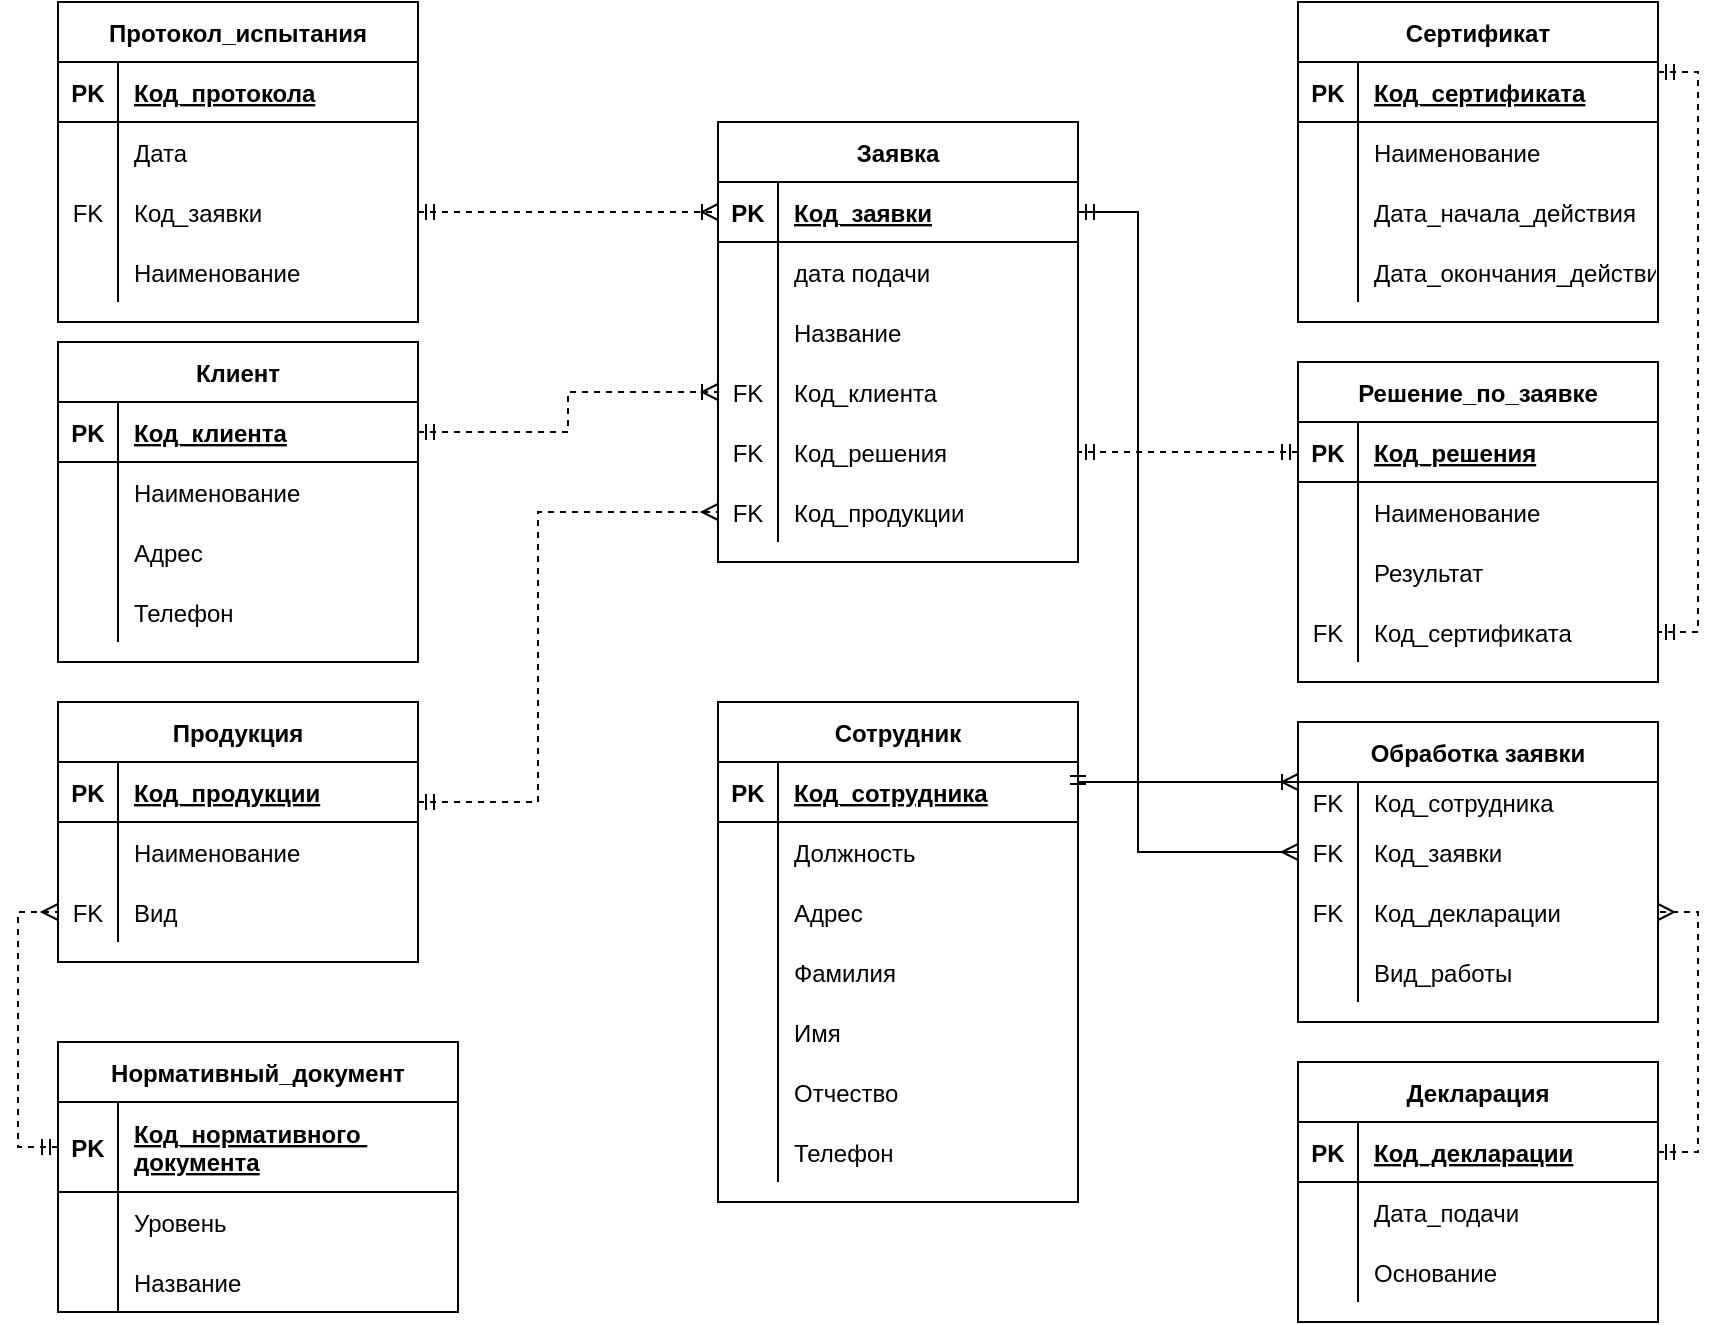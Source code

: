 <mxfile version="13.9.9" type="device"><diagram id="JbNmAK4G3hUG5RXRdi4g" name="Page-1"><mxGraphModel dx="588" dy="591" grid="1" gridSize="10" guides="1" tooltips="1" connect="1" arrows="1" fold="1" page="1" pageScale="1" pageWidth="827" pageHeight="1169" math="0" shadow="0"><root><mxCell id="0"/><mxCell id="1" parent="0"/><mxCell id="zs-LABdxQe2DlJkmB3xD-1" value="Клиент" style="shape=table;startSize=30;container=1;collapsible=1;childLayout=tableLayout;fixedRows=1;rowLines=0;fontStyle=1;align=center;resizeLast=1;" parent="1" vertex="1"><mxGeometry x="40" y="210" width="180" height="160" as="geometry"/></mxCell><mxCell id="zs-LABdxQe2DlJkmB3xD-2" value="" style="shape=partialRectangle;collapsible=0;dropTarget=0;pointerEvents=0;fillColor=none;top=0;left=0;bottom=1;right=0;points=[[0,0.5],[1,0.5]];portConstraint=eastwest;" parent="zs-LABdxQe2DlJkmB3xD-1" vertex="1"><mxGeometry y="30" width="180" height="30" as="geometry"/></mxCell><mxCell id="zs-LABdxQe2DlJkmB3xD-3" value="PK" style="shape=partialRectangle;connectable=0;fillColor=none;top=0;left=0;bottom=0;right=0;fontStyle=1;overflow=hidden;" parent="zs-LABdxQe2DlJkmB3xD-2" vertex="1"><mxGeometry width="30" height="30" as="geometry"/></mxCell><mxCell id="zs-LABdxQe2DlJkmB3xD-4" value="Код_клиента" style="shape=partialRectangle;connectable=0;fillColor=none;top=0;left=0;bottom=0;right=0;align=left;spacingLeft=6;fontStyle=5;overflow=hidden;" parent="zs-LABdxQe2DlJkmB3xD-2" vertex="1"><mxGeometry x="30" width="150" height="30" as="geometry"/></mxCell><mxCell id="zs-LABdxQe2DlJkmB3xD-5" value="" style="shape=partialRectangle;collapsible=0;dropTarget=0;pointerEvents=0;fillColor=none;top=0;left=0;bottom=0;right=0;points=[[0,0.5],[1,0.5]];portConstraint=eastwest;" parent="zs-LABdxQe2DlJkmB3xD-1" vertex="1"><mxGeometry y="60" width="180" height="30" as="geometry"/></mxCell><mxCell id="zs-LABdxQe2DlJkmB3xD-6" value="" style="shape=partialRectangle;connectable=0;fillColor=none;top=0;left=0;bottom=0;right=0;editable=1;overflow=hidden;" parent="zs-LABdxQe2DlJkmB3xD-5" vertex="1"><mxGeometry width="30" height="30" as="geometry"/></mxCell><mxCell id="zs-LABdxQe2DlJkmB3xD-7" value="Наименование" style="shape=partialRectangle;connectable=0;fillColor=none;top=0;left=0;bottom=0;right=0;align=left;spacingLeft=6;overflow=hidden;" parent="zs-LABdxQe2DlJkmB3xD-5" vertex="1"><mxGeometry x="30" width="150" height="30" as="geometry"/></mxCell><mxCell id="zs-LABdxQe2DlJkmB3xD-8" value="" style="shape=partialRectangle;collapsible=0;dropTarget=0;pointerEvents=0;fillColor=none;top=0;left=0;bottom=0;right=0;points=[[0,0.5],[1,0.5]];portConstraint=eastwest;" parent="zs-LABdxQe2DlJkmB3xD-1" vertex="1"><mxGeometry y="90" width="180" height="30" as="geometry"/></mxCell><mxCell id="zs-LABdxQe2DlJkmB3xD-9" value="" style="shape=partialRectangle;connectable=0;fillColor=none;top=0;left=0;bottom=0;right=0;editable=1;overflow=hidden;" parent="zs-LABdxQe2DlJkmB3xD-8" vertex="1"><mxGeometry width="30" height="30" as="geometry"/></mxCell><mxCell id="zs-LABdxQe2DlJkmB3xD-10" value="Адрес" style="shape=partialRectangle;connectable=0;fillColor=none;top=0;left=0;bottom=0;right=0;align=left;spacingLeft=6;overflow=hidden;" parent="zs-LABdxQe2DlJkmB3xD-8" vertex="1"><mxGeometry x="30" width="150" height="30" as="geometry"/></mxCell><mxCell id="zs-LABdxQe2DlJkmB3xD-11" value="" style="shape=partialRectangle;collapsible=0;dropTarget=0;pointerEvents=0;fillColor=none;top=0;left=0;bottom=0;right=0;points=[[0,0.5],[1,0.5]];portConstraint=eastwest;" parent="zs-LABdxQe2DlJkmB3xD-1" vertex="1"><mxGeometry y="120" width="180" height="30" as="geometry"/></mxCell><mxCell id="zs-LABdxQe2DlJkmB3xD-12" value="" style="shape=partialRectangle;connectable=0;fillColor=none;top=0;left=0;bottom=0;right=0;editable=1;overflow=hidden;" parent="zs-LABdxQe2DlJkmB3xD-11" vertex="1"><mxGeometry width="30" height="30" as="geometry"/></mxCell><mxCell id="zs-LABdxQe2DlJkmB3xD-13" value="Телефон" style="shape=partialRectangle;connectable=0;fillColor=none;top=0;left=0;bottom=0;right=0;align=left;spacingLeft=6;overflow=hidden;" parent="zs-LABdxQe2DlJkmB3xD-11" vertex="1"><mxGeometry x="30" width="150" height="30" as="geometry"/></mxCell><mxCell id="zs-LABdxQe2DlJkmB3xD-14" value="Заявка" style="shape=table;startSize=30;container=1;collapsible=1;childLayout=tableLayout;fixedRows=1;rowLines=0;fontStyle=1;align=center;resizeLast=1;" parent="1" vertex="1"><mxGeometry x="370" y="100" width="180" height="220" as="geometry"/></mxCell><mxCell id="zs-LABdxQe2DlJkmB3xD-15" value="" style="shape=partialRectangle;collapsible=0;dropTarget=0;pointerEvents=0;fillColor=none;top=0;left=0;bottom=1;right=0;points=[[0,0.5],[1,0.5]];portConstraint=eastwest;" parent="zs-LABdxQe2DlJkmB3xD-14" vertex="1"><mxGeometry y="30" width="180" height="30" as="geometry"/></mxCell><mxCell id="zs-LABdxQe2DlJkmB3xD-16" value="PK" style="shape=partialRectangle;connectable=0;fillColor=none;top=0;left=0;bottom=0;right=0;fontStyle=1;overflow=hidden;" parent="zs-LABdxQe2DlJkmB3xD-15" vertex="1"><mxGeometry width="30" height="30" as="geometry"/></mxCell><mxCell id="zs-LABdxQe2DlJkmB3xD-17" value="Код_заявки" style="shape=partialRectangle;connectable=0;fillColor=none;top=0;left=0;bottom=0;right=0;align=left;spacingLeft=6;fontStyle=5;overflow=hidden;" parent="zs-LABdxQe2DlJkmB3xD-15" vertex="1"><mxGeometry x="30" width="150" height="30" as="geometry"/></mxCell><mxCell id="zs-LABdxQe2DlJkmB3xD-18" value="" style="shape=partialRectangle;collapsible=0;dropTarget=0;pointerEvents=0;fillColor=none;top=0;left=0;bottom=0;right=0;points=[[0,0.5],[1,0.5]];portConstraint=eastwest;" parent="zs-LABdxQe2DlJkmB3xD-14" vertex="1"><mxGeometry y="60" width="180" height="30" as="geometry"/></mxCell><mxCell id="zs-LABdxQe2DlJkmB3xD-19" value="" style="shape=partialRectangle;connectable=0;fillColor=none;top=0;left=0;bottom=0;right=0;editable=1;overflow=hidden;" parent="zs-LABdxQe2DlJkmB3xD-18" vertex="1"><mxGeometry width="30" height="30" as="geometry"/></mxCell><mxCell id="zs-LABdxQe2DlJkmB3xD-20" value="дата подачи" style="shape=partialRectangle;connectable=0;fillColor=none;top=0;left=0;bottom=0;right=0;align=left;spacingLeft=6;overflow=hidden;" parent="zs-LABdxQe2DlJkmB3xD-18" vertex="1"><mxGeometry x="30" width="150" height="30" as="geometry"/></mxCell><mxCell id="zs-LABdxQe2DlJkmB3xD-21" value="" style="shape=partialRectangle;collapsible=0;dropTarget=0;pointerEvents=0;fillColor=none;top=0;left=0;bottom=0;right=0;points=[[0,0.5],[1,0.5]];portConstraint=eastwest;" parent="zs-LABdxQe2DlJkmB3xD-14" vertex="1"><mxGeometry y="90" width="180" height="30" as="geometry"/></mxCell><mxCell id="zs-LABdxQe2DlJkmB3xD-22" value="" style="shape=partialRectangle;connectable=0;fillColor=none;top=0;left=0;bottom=0;right=0;editable=1;overflow=hidden;" parent="zs-LABdxQe2DlJkmB3xD-21" vertex="1"><mxGeometry width="30" height="30" as="geometry"/></mxCell><mxCell id="zs-LABdxQe2DlJkmB3xD-23" value="Название" style="shape=partialRectangle;connectable=0;fillColor=none;top=0;left=0;bottom=0;right=0;align=left;spacingLeft=6;overflow=hidden;" parent="zs-LABdxQe2DlJkmB3xD-21" vertex="1"><mxGeometry x="30" width="150" height="30" as="geometry"/></mxCell><mxCell id="zs-LABdxQe2DlJkmB3xD-121" value="" style="shape=partialRectangle;collapsible=0;dropTarget=0;pointerEvents=0;fillColor=none;top=0;left=0;bottom=0;right=0;points=[[0,0.5],[1,0.5]];portConstraint=eastwest;" parent="zs-LABdxQe2DlJkmB3xD-14" vertex="1"><mxGeometry y="120" width="180" height="30" as="geometry"/></mxCell><mxCell id="zs-LABdxQe2DlJkmB3xD-122" value="FK" style="shape=partialRectangle;connectable=0;fillColor=none;top=0;left=0;bottom=0;right=0;editable=1;overflow=hidden;" parent="zs-LABdxQe2DlJkmB3xD-121" vertex="1"><mxGeometry width="30" height="30" as="geometry"/></mxCell><mxCell id="zs-LABdxQe2DlJkmB3xD-123" value="Код_клиента" style="shape=partialRectangle;connectable=0;fillColor=none;top=0;left=0;bottom=0;right=0;align=left;spacingLeft=6;overflow=hidden;" parent="zs-LABdxQe2DlJkmB3xD-121" vertex="1"><mxGeometry x="30" width="150" height="30" as="geometry"/></mxCell><mxCell id="zs-LABdxQe2DlJkmB3xD-148" value="" style="shape=partialRectangle;collapsible=0;dropTarget=0;pointerEvents=0;fillColor=none;top=0;left=0;bottom=0;right=0;points=[[0,0.5],[1,0.5]];portConstraint=eastwest;" parent="zs-LABdxQe2DlJkmB3xD-14" vertex="1"><mxGeometry y="150" width="180" height="30" as="geometry"/></mxCell><mxCell id="zs-LABdxQe2DlJkmB3xD-149" value="FK" style="shape=partialRectangle;connectable=0;fillColor=none;top=0;left=0;bottom=0;right=0;editable=1;overflow=hidden;" parent="zs-LABdxQe2DlJkmB3xD-148" vertex="1"><mxGeometry width="30" height="30" as="geometry"/></mxCell><mxCell id="zs-LABdxQe2DlJkmB3xD-150" value="Код_решения" style="shape=partialRectangle;connectable=0;fillColor=none;top=0;left=0;bottom=0;right=0;align=left;spacingLeft=6;overflow=hidden;" parent="zs-LABdxQe2DlJkmB3xD-148" vertex="1"><mxGeometry x="30" width="150" height="30" as="geometry"/></mxCell><mxCell id="zs-LABdxQe2DlJkmB3xD-153" value="" style="shape=partialRectangle;collapsible=0;dropTarget=0;pointerEvents=0;fillColor=none;top=0;left=0;bottom=0;right=0;points=[[0,0.5],[1,0.5]];portConstraint=eastwest;" parent="zs-LABdxQe2DlJkmB3xD-14" vertex="1"><mxGeometry y="180" width="180" height="30" as="geometry"/></mxCell><mxCell id="zs-LABdxQe2DlJkmB3xD-154" value="FK" style="shape=partialRectangle;connectable=0;fillColor=none;top=0;left=0;bottom=0;right=0;editable=1;overflow=hidden;" parent="zs-LABdxQe2DlJkmB3xD-153" vertex="1"><mxGeometry width="30" height="30" as="geometry"/></mxCell><mxCell id="zs-LABdxQe2DlJkmB3xD-155" value="Код_продукции" style="shape=partialRectangle;connectable=0;fillColor=none;top=0;left=0;bottom=0;right=0;align=left;spacingLeft=6;overflow=hidden;" parent="zs-LABdxQe2DlJkmB3xD-153" vertex="1"><mxGeometry x="30" width="150" height="30" as="geometry"/></mxCell><mxCell id="zs-LABdxQe2DlJkmB3xD-27" value="Протокол_испытания" style="shape=table;startSize=30;container=1;collapsible=1;childLayout=tableLayout;fixedRows=1;rowLines=0;fontStyle=1;align=center;resizeLast=1;" parent="1" vertex="1"><mxGeometry x="40" y="40" width="180" height="160" as="geometry"/></mxCell><mxCell id="zs-LABdxQe2DlJkmB3xD-28" value="" style="shape=partialRectangle;collapsible=0;dropTarget=0;pointerEvents=0;fillColor=none;top=0;left=0;bottom=1;right=0;points=[[0,0.5],[1,0.5]];portConstraint=eastwest;" parent="zs-LABdxQe2DlJkmB3xD-27" vertex="1"><mxGeometry y="30" width="180" height="30" as="geometry"/></mxCell><mxCell id="zs-LABdxQe2DlJkmB3xD-29" value="PK" style="shape=partialRectangle;connectable=0;fillColor=none;top=0;left=0;bottom=0;right=0;fontStyle=1;overflow=hidden;" parent="zs-LABdxQe2DlJkmB3xD-28" vertex="1"><mxGeometry width="30" height="30" as="geometry"/></mxCell><mxCell id="zs-LABdxQe2DlJkmB3xD-30" value="Код_протокола" style="shape=partialRectangle;connectable=0;fillColor=none;top=0;left=0;bottom=0;right=0;align=left;spacingLeft=6;fontStyle=5;overflow=hidden;" parent="zs-LABdxQe2DlJkmB3xD-28" vertex="1"><mxGeometry x="30" width="150" height="30" as="geometry"/></mxCell><mxCell id="zs-LABdxQe2DlJkmB3xD-31" value="" style="shape=partialRectangle;collapsible=0;dropTarget=0;pointerEvents=0;fillColor=none;top=0;left=0;bottom=0;right=0;points=[[0,0.5],[1,0.5]];portConstraint=eastwest;" parent="zs-LABdxQe2DlJkmB3xD-27" vertex="1"><mxGeometry y="60" width="180" height="30" as="geometry"/></mxCell><mxCell id="zs-LABdxQe2DlJkmB3xD-32" value="" style="shape=partialRectangle;connectable=0;fillColor=none;top=0;left=0;bottom=0;right=0;editable=1;overflow=hidden;" parent="zs-LABdxQe2DlJkmB3xD-31" vertex="1"><mxGeometry width="30" height="30" as="geometry"/></mxCell><mxCell id="zs-LABdxQe2DlJkmB3xD-33" value="Дата" style="shape=partialRectangle;connectable=0;fillColor=none;top=0;left=0;bottom=0;right=0;align=left;spacingLeft=6;overflow=hidden;" parent="zs-LABdxQe2DlJkmB3xD-31" vertex="1"><mxGeometry x="30" width="150" height="30" as="geometry"/></mxCell><mxCell id="zs-LABdxQe2DlJkmB3xD-125" value="" style="shape=partialRectangle;collapsible=0;dropTarget=0;pointerEvents=0;fillColor=none;top=0;left=0;bottom=0;right=0;points=[[0,0.5],[1,0.5]];portConstraint=eastwest;" parent="zs-LABdxQe2DlJkmB3xD-27" vertex="1"><mxGeometry y="90" width="180" height="30" as="geometry"/></mxCell><mxCell id="zs-LABdxQe2DlJkmB3xD-126" value="FK" style="shape=partialRectangle;connectable=0;fillColor=none;top=0;left=0;bottom=0;right=0;editable=1;overflow=hidden;" parent="zs-LABdxQe2DlJkmB3xD-125" vertex="1"><mxGeometry width="30" height="30" as="geometry"/></mxCell><mxCell id="zs-LABdxQe2DlJkmB3xD-127" value="Код_заявки" style="shape=partialRectangle;connectable=0;fillColor=none;top=0;left=0;bottom=0;right=0;align=left;spacingLeft=6;overflow=hidden;" parent="zs-LABdxQe2DlJkmB3xD-125" vertex="1"><mxGeometry x="30" width="150" height="30" as="geometry"/></mxCell><mxCell id="zs-LABdxQe2DlJkmB3xD-34" value="" style="shape=partialRectangle;collapsible=0;dropTarget=0;pointerEvents=0;fillColor=none;top=0;left=0;bottom=0;right=0;points=[[0,0.5],[1,0.5]];portConstraint=eastwest;" parent="zs-LABdxQe2DlJkmB3xD-27" vertex="1"><mxGeometry y="120" width="180" height="30" as="geometry"/></mxCell><mxCell id="zs-LABdxQe2DlJkmB3xD-35" value="" style="shape=partialRectangle;connectable=0;fillColor=none;top=0;left=0;bottom=0;right=0;editable=1;overflow=hidden;" parent="zs-LABdxQe2DlJkmB3xD-34" vertex="1"><mxGeometry width="30" height="30" as="geometry"/></mxCell><mxCell id="zs-LABdxQe2DlJkmB3xD-36" value="Наименование" style="shape=partialRectangle;connectable=0;fillColor=none;top=0;left=0;bottom=0;right=0;align=left;spacingLeft=6;overflow=hidden;" parent="zs-LABdxQe2DlJkmB3xD-34" vertex="1"><mxGeometry x="30" width="150" height="30" as="geometry"/></mxCell><mxCell id="zs-LABdxQe2DlJkmB3xD-40" value="Декларация" style="shape=table;startSize=30;container=1;collapsible=1;childLayout=tableLayout;fixedRows=1;rowLines=0;fontStyle=1;align=center;resizeLast=1;" parent="1" vertex="1"><mxGeometry x="660" y="570" width="180" height="130" as="geometry"/></mxCell><mxCell id="zs-LABdxQe2DlJkmB3xD-41" value="" style="shape=partialRectangle;collapsible=0;dropTarget=0;pointerEvents=0;fillColor=none;top=0;left=0;bottom=1;right=0;points=[[0,0.5],[1,0.5]];portConstraint=eastwest;" parent="zs-LABdxQe2DlJkmB3xD-40" vertex="1"><mxGeometry y="30" width="180" height="30" as="geometry"/></mxCell><mxCell id="zs-LABdxQe2DlJkmB3xD-42" value="PK" style="shape=partialRectangle;connectable=0;fillColor=none;top=0;left=0;bottom=0;right=0;fontStyle=1;overflow=hidden;" parent="zs-LABdxQe2DlJkmB3xD-41" vertex="1"><mxGeometry width="30" height="30" as="geometry"/></mxCell><mxCell id="zs-LABdxQe2DlJkmB3xD-43" value="Код_декларации" style="shape=partialRectangle;connectable=0;fillColor=none;top=0;left=0;bottom=0;right=0;align=left;spacingLeft=6;fontStyle=5;overflow=hidden;" parent="zs-LABdxQe2DlJkmB3xD-41" vertex="1"><mxGeometry x="30" width="150" height="30" as="geometry"/></mxCell><mxCell id="zs-LABdxQe2DlJkmB3xD-44" value="" style="shape=partialRectangle;collapsible=0;dropTarget=0;pointerEvents=0;fillColor=none;top=0;left=0;bottom=0;right=0;points=[[0,0.5],[1,0.5]];portConstraint=eastwest;" parent="zs-LABdxQe2DlJkmB3xD-40" vertex="1"><mxGeometry y="60" width="180" height="30" as="geometry"/></mxCell><mxCell id="zs-LABdxQe2DlJkmB3xD-45" value="" style="shape=partialRectangle;connectable=0;fillColor=none;top=0;left=0;bottom=0;right=0;editable=1;overflow=hidden;" parent="zs-LABdxQe2DlJkmB3xD-44" vertex="1"><mxGeometry width="30" height="30" as="geometry"/></mxCell><mxCell id="zs-LABdxQe2DlJkmB3xD-46" value="Дата_подачи" style="shape=partialRectangle;connectable=0;fillColor=none;top=0;left=0;bottom=0;right=0;align=left;spacingLeft=6;overflow=hidden;" parent="zs-LABdxQe2DlJkmB3xD-44" vertex="1"><mxGeometry x="30" width="150" height="30" as="geometry"/></mxCell><mxCell id="zs-LABdxQe2DlJkmB3xD-47" value="" style="shape=partialRectangle;collapsible=0;dropTarget=0;pointerEvents=0;fillColor=none;top=0;left=0;bottom=0;right=0;points=[[0,0.5],[1,0.5]];portConstraint=eastwest;" parent="zs-LABdxQe2DlJkmB3xD-40" vertex="1"><mxGeometry y="90" width="180" height="30" as="geometry"/></mxCell><mxCell id="zs-LABdxQe2DlJkmB3xD-48" value="" style="shape=partialRectangle;connectable=0;fillColor=none;top=0;left=0;bottom=0;right=0;editable=1;overflow=hidden;" parent="zs-LABdxQe2DlJkmB3xD-47" vertex="1"><mxGeometry width="30" height="30" as="geometry"/></mxCell><mxCell id="zs-LABdxQe2DlJkmB3xD-49" value="Основание" style="shape=partialRectangle;connectable=0;fillColor=none;top=0;left=0;bottom=0;right=0;align=left;spacingLeft=6;overflow=hidden;" parent="zs-LABdxQe2DlJkmB3xD-47" vertex="1"><mxGeometry x="30" width="150" height="30" as="geometry"/></mxCell><mxCell id="zs-LABdxQe2DlJkmB3xD-53" value="Сотрудник" style="shape=table;startSize=30;container=1;collapsible=1;childLayout=tableLayout;fixedRows=1;rowLines=0;fontStyle=1;align=center;resizeLast=1;" parent="1" vertex="1"><mxGeometry x="370" y="390" width="180" height="250" as="geometry"/></mxCell><mxCell id="zs-LABdxQe2DlJkmB3xD-54" value="" style="shape=partialRectangle;collapsible=0;dropTarget=0;pointerEvents=0;fillColor=none;top=0;left=0;bottom=1;right=0;points=[[0,0.5],[1,0.5]];portConstraint=eastwest;" parent="zs-LABdxQe2DlJkmB3xD-53" vertex="1"><mxGeometry y="30" width="180" height="30" as="geometry"/></mxCell><mxCell id="zs-LABdxQe2DlJkmB3xD-55" value="PK" style="shape=partialRectangle;connectable=0;fillColor=none;top=0;left=0;bottom=0;right=0;fontStyle=1;overflow=hidden;" parent="zs-LABdxQe2DlJkmB3xD-54" vertex="1"><mxGeometry width="30" height="30" as="geometry"/></mxCell><mxCell id="zs-LABdxQe2DlJkmB3xD-56" value="Код_сотрудника" style="shape=partialRectangle;connectable=0;fillColor=none;top=0;left=0;bottom=0;right=0;align=left;spacingLeft=6;fontStyle=5;overflow=hidden;" parent="zs-LABdxQe2DlJkmB3xD-54" vertex="1"><mxGeometry x="30" width="150" height="30" as="geometry"/></mxCell><mxCell id="zs-LABdxQe2DlJkmB3xD-57" value="" style="shape=partialRectangle;collapsible=0;dropTarget=0;pointerEvents=0;fillColor=none;top=0;left=0;bottom=0;right=0;points=[[0,0.5],[1,0.5]];portConstraint=eastwest;" parent="zs-LABdxQe2DlJkmB3xD-53" vertex="1"><mxGeometry y="60" width="180" height="30" as="geometry"/></mxCell><mxCell id="zs-LABdxQe2DlJkmB3xD-58" value="" style="shape=partialRectangle;connectable=0;fillColor=none;top=0;left=0;bottom=0;right=0;editable=1;overflow=hidden;" parent="zs-LABdxQe2DlJkmB3xD-57" vertex="1"><mxGeometry width="30" height="30" as="geometry"/></mxCell><mxCell id="zs-LABdxQe2DlJkmB3xD-59" value="Должность" style="shape=partialRectangle;connectable=0;fillColor=none;top=0;left=0;bottom=0;right=0;align=left;spacingLeft=6;overflow=hidden;" parent="zs-LABdxQe2DlJkmB3xD-57" vertex="1"><mxGeometry x="30" width="150" height="30" as="geometry"/></mxCell><mxCell id="zs-LABdxQe2DlJkmB3xD-60" value="" style="shape=partialRectangle;collapsible=0;dropTarget=0;pointerEvents=0;fillColor=none;top=0;left=0;bottom=0;right=0;points=[[0,0.5],[1,0.5]];portConstraint=eastwest;" parent="zs-LABdxQe2DlJkmB3xD-53" vertex="1"><mxGeometry y="90" width="180" height="30" as="geometry"/></mxCell><mxCell id="zs-LABdxQe2DlJkmB3xD-61" value="" style="shape=partialRectangle;connectable=0;fillColor=none;top=0;left=0;bottom=0;right=0;editable=1;overflow=hidden;" parent="zs-LABdxQe2DlJkmB3xD-60" vertex="1"><mxGeometry width="30" height="30" as="geometry"/></mxCell><mxCell id="zs-LABdxQe2DlJkmB3xD-62" value="Адрес" style="shape=partialRectangle;connectable=0;fillColor=none;top=0;left=0;bottom=0;right=0;align=left;spacingLeft=6;overflow=hidden;" parent="zs-LABdxQe2DlJkmB3xD-60" vertex="1"><mxGeometry x="30" width="150" height="30" as="geometry"/></mxCell><mxCell id="zs-LABdxQe2DlJkmB3xD-63" value="" style="shape=partialRectangle;collapsible=0;dropTarget=0;pointerEvents=0;fillColor=none;top=0;left=0;bottom=0;right=0;points=[[0,0.5],[1,0.5]];portConstraint=eastwest;" parent="zs-LABdxQe2DlJkmB3xD-53" vertex="1"><mxGeometry y="120" width="180" height="30" as="geometry"/></mxCell><mxCell id="zs-LABdxQe2DlJkmB3xD-64" value="" style="shape=partialRectangle;connectable=0;fillColor=none;top=0;left=0;bottom=0;right=0;editable=1;overflow=hidden;" parent="zs-LABdxQe2DlJkmB3xD-63" vertex="1"><mxGeometry width="30" height="30" as="geometry"/></mxCell><mxCell id="zs-LABdxQe2DlJkmB3xD-65" value="Фамилия" style="shape=partialRectangle;connectable=0;fillColor=none;top=0;left=0;bottom=0;right=0;align=left;spacingLeft=6;overflow=hidden;" parent="zs-LABdxQe2DlJkmB3xD-63" vertex="1"><mxGeometry x="30" width="150" height="30" as="geometry"/></mxCell><mxCell id="zs-LABdxQe2DlJkmB3xD-162" value="" style="shape=partialRectangle;collapsible=0;dropTarget=0;pointerEvents=0;fillColor=none;top=0;left=0;bottom=0;right=0;points=[[0,0.5],[1,0.5]];portConstraint=eastwest;" parent="zs-LABdxQe2DlJkmB3xD-53" vertex="1"><mxGeometry y="150" width="180" height="30" as="geometry"/></mxCell><mxCell id="zs-LABdxQe2DlJkmB3xD-163" value="" style="shape=partialRectangle;connectable=0;fillColor=none;top=0;left=0;bottom=0;right=0;editable=1;overflow=hidden;" parent="zs-LABdxQe2DlJkmB3xD-162" vertex="1"><mxGeometry width="30" height="30" as="geometry"/></mxCell><mxCell id="zs-LABdxQe2DlJkmB3xD-164" value="Имя" style="shape=partialRectangle;connectable=0;fillColor=none;top=0;left=0;bottom=0;right=0;align=left;spacingLeft=6;overflow=hidden;" parent="zs-LABdxQe2DlJkmB3xD-162" vertex="1"><mxGeometry x="30" width="150" height="30" as="geometry"/></mxCell><mxCell id="zs-LABdxQe2DlJkmB3xD-165" value="" style="shape=partialRectangle;collapsible=0;dropTarget=0;pointerEvents=0;fillColor=none;top=0;left=0;bottom=0;right=0;points=[[0,0.5],[1,0.5]];portConstraint=eastwest;" parent="zs-LABdxQe2DlJkmB3xD-53" vertex="1"><mxGeometry y="180" width="180" height="30" as="geometry"/></mxCell><mxCell id="zs-LABdxQe2DlJkmB3xD-166" value="" style="shape=partialRectangle;connectable=0;fillColor=none;top=0;left=0;bottom=0;right=0;editable=1;overflow=hidden;" parent="zs-LABdxQe2DlJkmB3xD-165" vertex="1"><mxGeometry width="30" height="30" as="geometry"/></mxCell><mxCell id="zs-LABdxQe2DlJkmB3xD-167" value="Отчество" style="shape=partialRectangle;connectable=0;fillColor=none;top=0;left=0;bottom=0;right=0;align=left;spacingLeft=6;overflow=hidden;" parent="zs-LABdxQe2DlJkmB3xD-165" vertex="1"><mxGeometry x="30" width="150" height="30" as="geometry"/></mxCell><mxCell id="DsP7EJxHJozfGqs3BY-_-1" value="" style="shape=partialRectangle;collapsible=0;dropTarget=0;pointerEvents=0;fillColor=none;top=0;left=0;bottom=0;right=0;points=[[0,0.5],[1,0.5]];portConstraint=eastwest;" vertex="1" parent="zs-LABdxQe2DlJkmB3xD-53"><mxGeometry y="210" width="180" height="30" as="geometry"/></mxCell><mxCell id="DsP7EJxHJozfGqs3BY-_-2" value="" style="shape=partialRectangle;connectable=0;fillColor=none;top=0;left=0;bottom=0;right=0;editable=1;overflow=hidden;" vertex="1" parent="DsP7EJxHJozfGqs3BY-_-1"><mxGeometry width="30" height="30" as="geometry"/></mxCell><mxCell id="DsP7EJxHJozfGqs3BY-_-3" value="Телефон" style="shape=partialRectangle;connectable=0;fillColor=none;top=0;left=0;bottom=0;right=0;align=left;spacingLeft=6;overflow=hidden;" vertex="1" parent="DsP7EJxHJozfGqs3BY-_-1"><mxGeometry x="30" width="150" height="30" as="geometry"/></mxCell><mxCell id="zs-LABdxQe2DlJkmB3xD-69" value="Нормативный_документ" style="shape=table;startSize=30;container=1;collapsible=1;childLayout=tableLayout;fixedRows=1;rowLines=0;fontStyle=1;align=center;resizeLast=1;" parent="1" vertex="1"><mxGeometry x="40" y="560" width="200" height="135" as="geometry"/></mxCell><mxCell id="zs-LABdxQe2DlJkmB3xD-70" value="" style="shape=partialRectangle;collapsible=0;dropTarget=0;pointerEvents=0;fillColor=none;top=0;left=0;bottom=1;right=0;points=[[0,0.5],[1,0.5]];portConstraint=eastwest;" parent="zs-LABdxQe2DlJkmB3xD-69" vertex="1"><mxGeometry y="30" width="200" height="45" as="geometry"/></mxCell><mxCell id="zs-LABdxQe2DlJkmB3xD-71" value="PK" style="shape=partialRectangle;connectable=0;fillColor=none;top=0;left=0;bottom=0;right=0;fontStyle=1;overflow=hidden;" parent="zs-LABdxQe2DlJkmB3xD-70" vertex="1"><mxGeometry width="30" height="45" as="geometry"/></mxCell><mxCell id="zs-LABdxQe2DlJkmB3xD-72" value="Код_нормативного &#10;документа" style="shape=partialRectangle;connectable=0;fillColor=none;top=0;left=0;bottom=0;right=0;align=left;spacingLeft=6;fontStyle=5;overflow=hidden;" parent="zs-LABdxQe2DlJkmB3xD-70" vertex="1"><mxGeometry x="30" width="170" height="45" as="geometry"/></mxCell><mxCell id="zs-LABdxQe2DlJkmB3xD-73" value="" style="shape=partialRectangle;collapsible=0;dropTarget=0;pointerEvents=0;fillColor=none;top=0;left=0;bottom=0;right=0;points=[[0,0.5],[1,0.5]];portConstraint=eastwest;" parent="zs-LABdxQe2DlJkmB3xD-69" vertex="1"><mxGeometry y="75" width="200" height="30" as="geometry"/></mxCell><mxCell id="zs-LABdxQe2DlJkmB3xD-74" value="" style="shape=partialRectangle;connectable=0;fillColor=none;top=0;left=0;bottom=0;right=0;editable=1;overflow=hidden;" parent="zs-LABdxQe2DlJkmB3xD-73" vertex="1"><mxGeometry width="30" height="30" as="geometry"/></mxCell><mxCell id="zs-LABdxQe2DlJkmB3xD-75" value="Уровень" style="shape=partialRectangle;connectable=0;fillColor=none;top=0;left=0;bottom=0;right=0;align=left;spacingLeft=6;overflow=hidden;" parent="zs-LABdxQe2DlJkmB3xD-73" vertex="1"><mxGeometry x="30" width="170" height="30" as="geometry"/></mxCell><mxCell id="zs-LABdxQe2DlJkmB3xD-76" value="" style="shape=partialRectangle;collapsible=0;dropTarget=0;pointerEvents=0;fillColor=none;top=0;left=0;bottom=0;right=0;points=[[0,0.5],[1,0.5]];portConstraint=eastwest;" parent="zs-LABdxQe2DlJkmB3xD-69" vertex="1"><mxGeometry y="105" width="200" height="30" as="geometry"/></mxCell><mxCell id="zs-LABdxQe2DlJkmB3xD-77" value="" style="shape=partialRectangle;connectable=0;fillColor=none;top=0;left=0;bottom=0;right=0;editable=1;overflow=hidden;" parent="zs-LABdxQe2DlJkmB3xD-76" vertex="1"><mxGeometry width="30" height="30" as="geometry"/></mxCell><mxCell id="zs-LABdxQe2DlJkmB3xD-78" value="Название" style="shape=partialRectangle;connectable=0;fillColor=none;top=0;left=0;bottom=0;right=0;align=left;spacingLeft=6;overflow=hidden;" parent="zs-LABdxQe2DlJkmB3xD-76" vertex="1"><mxGeometry x="30" width="170" height="30" as="geometry"/></mxCell><mxCell id="zs-LABdxQe2DlJkmB3xD-82" value="Продукция" style="shape=table;startSize=30;container=1;collapsible=1;childLayout=tableLayout;fixedRows=1;rowLines=0;fontStyle=1;align=center;resizeLast=1;" parent="1" vertex="1"><mxGeometry x="40" y="390" width="180" height="130" as="geometry"/></mxCell><mxCell id="zs-LABdxQe2DlJkmB3xD-83" value="" style="shape=partialRectangle;collapsible=0;dropTarget=0;pointerEvents=0;fillColor=none;top=0;left=0;bottom=1;right=0;points=[[0,0.5],[1,0.5]];portConstraint=eastwest;" parent="zs-LABdxQe2DlJkmB3xD-82" vertex="1"><mxGeometry y="30" width="180" height="30" as="geometry"/></mxCell><mxCell id="zs-LABdxQe2DlJkmB3xD-84" value="PK" style="shape=partialRectangle;connectable=0;fillColor=none;top=0;left=0;bottom=0;right=0;fontStyle=1;overflow=hidden;" parent="zs-LABdxQe2DlJkmB3xD-83" vertex="1"><mxGeometry width="30" height="30" as="geometry"/></mxCell><mxCell id="zs-LABdxQe2DlJkmB3xD-85" value="Код_продукции" style="shape=partialRectangle;connectable=0;fillColor=none;top=0;left=0;bottom=0;right=0;align=left;spacingLeft=6;fontStyle=5;overflow=hidden;" parent="zs-LABdxQe2DlJkmB3xD-83" vertex="1"><mxGeometry x="30" width="150" height="30" as="geometry"/></mxCell><mxCell id="zs-LABdxQe2DlJkmB3xD-86" value="" style="shape=partialRectangle;collapsible=0;dropTarget=0;pointerEvents=0;fillColor=none;top=0;left=0;bottom=0;right=0;points=[[0,0.5],[1,0.5]];portConstraint=eastwest;" parent="zs-LABdxQe2DlJkmB3xD-82" vertex="1"><mxGeometry y="60" width="180" height="30" as="geometry"/></mxCell><mxCell id="zs-LABdxQe2DlJkmB3xD-87" value="" style="shape=partialRectangle;connectable=0;fillColor=none;top=0;left=0;bottom=0;right=0;editable=1;overflow=hidden;" parent="zs-LABdxQe2DlJkmB3xD-86" vertex="1"><mxGeometry width="30" height="30" as="geometry"/></mxCell><mxCell id="zs-LABdxQe2DlJkmB3xD-88" value="Наименование" style="shape=partialRectangle;connectable=0;fillColor=none;top=0;left=0;bottom=0;right=0;align=left;spacingLeft=6;overflow=hidden;" parent="zs-LABdxQe2DlJkmB3xD-86" vertex="1"><mxGeometry x="30" width="150" height="30" as="geometry"/></mxCell><mxCell id="zs-LABdxQe2DlJkmB3xD-89" value="" style="shape=partialRectangle;collapsible=0;dropTarget=0;pointerEvents=0;fillColor=none;top=0;left=0;bottom=0;right=0;points=[[0,0.5],[1,0.5]];portConstraint=eastwest;" parent="zs-LABdxQe2DlJkmB3xD-82" vertex="1"><mxGeometry y="90" width="180" height="30" as="geometry"/></mxCell><mxCell id="zs-LABdxQe2DlJkmB3xD-90" value="FK" style="shape=partialRectangle;connectable=0;fillColor=none;top=0;left=0;bottom=0;right=0;editable=1;overflow=hidden;" parent="zs-LABdxQe2DlJkmB3xD-89" vertex="1"><mxGeometry width="30" height="30" as="geometry"/></mxCell><mxCell id="zs-LABdxQe2DlJkmB3xD-91" value="Вид" style="shape=partialRectangle;connectable=0;fillColor=none;top=0;left=0;bottom=0;right=0;align=left;spacingLeft=6;overflow=hidden;" parent="zs-LABdxQe2DlJkmB3xD-89" vertex="1"><mxGeometry x="30" width="150" height="30" as="geometry"/></mxCell><mxCell id="zs-LABdxQe2DlJkmB3xD-95" value="Сертификат" style="shape=table;startSize=30;container=1;collapsible=1;childLayout=tableLayout;fixedRows=1;rowLines=0;fontStyle=1;align=center;resizeLast=1;" parent="1" vertex="1"><mxGeometry x="660" y="40" width="180" height="160" as="geometry"/></mxCell><mxCell id="zs-LABdxQe2DlJkmB3xD-96" value="" style="shape=partialRectangle;collapsible=0;dropTarget=0;pointerEvents=0;fillColor=none;top=0;left=0;bottom=1;right=0;points=[[0,0.5],[1,0.5]];portConstraint=eastwest;" parent="zs-LABdxQe2DlJkmB3xD-95" vertex="1"><mxGeometry y="30" width="180" height="30" as="geometry"/></mxCell><mxCell id="zs-LABdxQe2DlJkmB3xD-97" value="PK" style="shape=partialRectangle;connectable=0;fillColor=none;top=0;left=0;bottom=0;right=0;fontStyle=1;overflow=hidden;" parent="zs-LABdxQe2DlJkmB3xD-96" vertex="1"><mxGeometry width="30" height="30" as="geometry"/></mxCell><mxCell id="zs-LABdxQe2DlJkmB3xD-98" value="Код_сертификата" style="shape=partialRectangle;connectable=0;fillColor=none;top=0;left=0;bottom=0;right=0;align=left;spacingLeft=6;fontStyle=5;overflow=hidden;" parent="zs-LABdxQe2DlJkmB3xD-96" vertex="1"><mxGeometry x="30" width="150" height="30" as="geometry"/></mxCell><mxCell id="zs-LABdxQe2DlJkmB3xD-99" value="" style="shape=partialRectangle;collapsible=0;dropTarget=0;pointerEvents=0;fillColor=none;top=0;left=0;bottom=0;right=0;points=[[0,0.5],[1,0.5]];portConstraint=eastwest;" parent="zs-LABdxQe2DlJkmB3xD-95" vertex="1"><mxGeometry y="60" width="180" height="30" as="geometry"/></mxCell><mxCell id="zs-LABdxQe2DlJkmB3xD-100" value="" style="shape=partialRectangle;connectable=0;fillColor=none;top=0;left=0;bottom=0;right=0;editable=1;overflow=hidden;" parent="zs-LABdxQe2DlJkmB3xD-99" vertex="1"><mxGeometry width="30" height="30" as="geometry"/></mxCell><mxCell id="zs-LABdxQe2DlJkmB3xD-101" value="Наименование" style="shape=partialRectangle;connectable=0;fillColor=none;top=0;left=0;bottom=0;right=0;align=left;spacingLeft=6;overflow=hidden;" parent="zs-LABdxQe2DlJkmB3xD-99" vertex="1"><mxGeometry x="30" width="150" height="30" as="geometry"/></mxCell><mxCell id="zs-LABdxQe2DlJkmB3xD-102" value="" style="shape=partialRectangle;collapsible=0;dropTarget=0;pointerEvents=0;fillColor=none;top=0;left=0;bottom=0;right=0;points=[[0,0.5],[1,0.5]];portConstraint=eastwest;" parent="zs-LABdxQe2DlJkmB3xD-95" vertex="1"><mxGeometry y="90" width="180" height="30" as="geometry"/></mxCell><mxCell id="zs-LABdxQe2DlJkmB3xD-103" value="" style="shape=partialRectangle;connectable=0;fillColor=none;top=0;left=0;bottom=0;right=0;editable=1;overflow=hidden;" parent="zs-LABdxQe2DlJkmB3xD-102" vertex="1"><mxGeometry width="30" height="30" as="geometry"/></mxCell><mxCell id="zs-LABdxQe2DlJkmB3xD-104" value="Дата_начала_действия" style="shape=partialRectangle;connectable=0;fillColor=none;top=0;left=0;bottom=0;right=0;align=left;spacingLeft=6;overflow=hidden;" parent="zs-LABdxQe2DlJkmB3xD-102" vertex="1"><mxGeometry x="30" width="150" height="30" as="geometry"/></mxCell><mxCell id="zs-LABdxQe2DlJkmB3xD-105" value="" style="shape=partialRectangle;collapsible=0;dropTarget=0;pointerEvents=0;fillColor=none;top=0;left=0;bottom=0;right=0;points=[[0,0.5],[1,0.5]];portConstraint=eastwest;" parent="zs-LABdxQe2DlJkmB3xD-95" vertex="1"><mxGeometry y="120" width="180" height="30" as="geometry"/></mxCell><mxCell id="zs-LABdxQe2DlJkmB3xD-106" value="" style="shape=partialRectangle;connectable=0;fillColor=none;top=0;left=0;bottom=0;right=0;editable=1;overflow=hidden;" parent="zs-LABdxQe2DlJkmB3xD-105" vertex="1"><mxGeometry width="30" height="30" as="geometry"/></mxCell><mxCell id="zs-LABdxQe2DlJkmB3xD-107" value="Дата_окончания_действия" style="shape=partialRectangle;connectable=0;fillColor=none;top=0;left=0;bottom=0;right=0;align=left;spacingLeft=6;overflow=hidden;" parent="zs-LABdxQe2DlJkmB3xD-105" vertex="1"><mxGeometry x="30" width="150" height="30" as="geometry"/></mxCell><mxCell id="zs-LABdxQe2DlJkmB3xD-108" value="Решение_по_заявке" style="shape=table;startSize=30;container=1;collapsible=1;childLayout=tableLayout;fixedRows=1;rowLines=0;fontStyle=1;align=center;resizeLast=1;" parent="1" vertex="1"><mxGeometry x="660" y="220" width="180" height="160" as="geometry"/></mxCell><mxCell id="zs-LABdxQe2DlJkmB3xD-109" value="" style="shape=partialRectangle;collapsible=0;dropTarget=0;pointerEvents=0;fillColor=none;top=0;left=0;bottom=1;right=0;points=[[0,0.5],[1,0.5]];portConstraint=eastwest;" parent="zs-LABdxQe2DlJkmB3xD-108" vertex="1"><mxGeometry y="30" width="180" height="30" as="geometry"/></mxCell><mxCell id="zs-LABdxQe2DlJkmB3xD-110" value="PK" style="shape=partialRectangle;connectable=0;fillColor=none;top=0;left=0;bottom=0;right=0;fontStyle=1;overflow=hidden;" parent="zs-LABdxQe2DlJkmB3xD-109" vertex="1"><mxGeometry width="30" height="30" as="geometry"/></mxCell><mxCell id="zs-LABdxQe2DlJkmB3xD-111" value="Код_решения" style="shape=partialRectangle;connectable=0;fillColor=none;top=0;left=0;bottom=0;right=0;align=left;spacingLeft=6;fontStyle=5;overflow=hidden;" parent="zs-LABdxQe2DlJkmB3xD-109" vertex="1"><mxGeometry x="30" width="150" height="30" as="geometry"/></mxCell><mxCell id="zs-LABdxQe2DlJkmB3xD-112" value="" style="shape=partialRectangle;collapsible=0;dropTarget=0;pointerEvents=0;fillColor=none;top=0;left=0;bottom=0;right=0;points=[[0,0.5],[1,0.5]];portConstraint=eastwest;" parent="zs-LABdxQe2DlJkmB3xD-108" vertex="1"><mxGeometry y="60" width="180" height="30" as="geometry"/></mxCell><mxCell id="zs-LABdxQe2DlJkmB3xD-113" value="" style="shape=partialRectangle;connectable=0;fillColor=none;top=0;left=0;bottom=0;right=0;editable=1;overflow=hidden;" parent="zs-LABdxQe2DlJkmB3xD-112" vertex="1"><mxGeometry width="30" height="30" as="geometry"/></mxCell><mxCell id="zs-LABdxQe2DlJkmB3xD-114" value="Наименование" style="shape=partialRectangle;connectable=0;fillColor=none;top=0;left=0;bottom=0;right=0;align=left;spacingLeft=6;overflow=hidden;" parent="zs-LABdxQe2DlJkmB3xD-112" vertex="1"><mxGeometry x="30" width="150" height="30" as="geometry"/></mxCell><mxCell id="zs-LABdxQe2DlJkmB3xD-115" value="" style="shape=partialRectangle;collapsible=0;dropTarget=0;pointerEvents=0;fillColor=none;top=0;left=0;bottom=0;right=0;points=[[0,0.5],[1,0.5]];portConstraint=eastwest;" parent="zs-LABdxQe2DlJkmB3xD-108" vertex="1"><mxGeometry y="90" width="180" height="30" as="geometry"/></mxCell><mxCell id="zs-LABdxQe2DlJkmB3xD-116" value="" style="shape=partialRectangle;connectable=0;fillColor=none;top=0;left=0;bottom=0;right=0;editable=1;overflow=hidden;" parent="zs-LABdxQe2DlJkmB3xD-115" vertex="1"><mxGeometry width="30" height="30" as="geometry"/></mxCell><mxCell id="zs-LABdxQe2DlJkmB3xD-117" value="Результат" style="shape=partialRectangle;connectable=0;fillColor=none;top=0;left=0;bottom=0;right=0;align=left;spacingLeft=6;overflow=hidden;" parent="zs-LABdxQe2DlJkmB3xD-115" vertex="1"><mxGeometry x="30" width="150" height="30" as="geometry"/></mxCell><mxCell id="zs-LABdxQe2DlJkmB3xD-118" value="" style="shape=partialRectangle;collapsible=0;dropTarget=0;pointerEvents=0;fillColor=none;top=0;left=0;bottom=0;right=0;points=[[0,0.5],[1,0.5]];portConstraint=eastwest;" parent="zs-LABdxQe2DlJkmB3xD-108" vertex="1"><mxGeometry y="120" width="180" height="30" as="geometry"/></mxCell><mxCell id="zs-LABdxQe2DlJkmB3xD-119" value="FK" style="shape=partialRectangle;connectable=0;fillColor=none;top=0;left=0;bottom=0;right=0;editable=1;overflow=hidden;" parent="zs-LABdxQe2DlJkmB3xD-118" vertex="1"><mxGeometry width="30" height="30" as="geometry"/></mxCell><mxCell id="zs-LABdxQe2DlJkmB3xD-120" value="Код_сертификата" style="shape=partialRectangle;connectable=0;fillColor=none;top=0;left=0;bottom=0;right=0;align=left;spacingLeft=6;overflow=hidden;" parent="zs-LABdxQe2DlJkmB3xD-118" vertex="1"><mxGeometry x="30" width="150" height="30" as="geometry"/></mxCell><mxCell id="zs-LABdxQe2DlJkmB3xD-124" style="edgeStyle=orthogonalEdgeStyle;rounded=0;orthogonalLoop=1;jettySize=auto;html=1;exitX=1;exitY=0.5;exitDx=0;exitDy=0;entryX=0;entryY=0.5;entryDx=0;entryDy=0;dashed=1;endArrow=ERoneToMany;endFill=0;startArrow=ERmandOne;startFill=0;" parent="1" source="zs-LABdxQe2DlJkmB3xD-2" target="zs-LABdxQe2DlJkmB3xD-121" edge="1"><mxGeometry relative="1" as="geometry"/></mxCell><mxCell id="zs-LABdxQe2DlJkmB3xD-128" style="edgeStyle=orthogonalEdgeStyle;rounded=0;orthogonalLoop=1;jettySize=auto;html=1;entryX=0;entryY=0.5;entryDx=0;entryDy=0;dashed=1;startArrow=ERmandOne;startFill=0;endArrow=ERoneToMany;endFill=0;" parent="1" source="zs-LABdxQe2DlJkmB3xD-125" target="zs-LABdxQe2DlJkmB3xD-15" edge="1"><mxGeometry relative="1" as="geometry"/></mxCell><mxCell id="zs-LABdxQe2DlJkmB3xD-139" value="Обработка заявки" style="shape=table;startSize=30;container=1;collapsible=1;childLayout=tableLayout;fixedRows=1;rowLines=0;fontStyle=1;align=center;resizeLast=1;" parent="1" vertex="1"><mxGeometry x="660" y="400" width="180" height="150" as="geometry"/></mxCell><mxCell id="zs-LABdxQe2DlJkmB3xD-140" value="" style="shape=partialRectangle;collapsible=0;dropTarget=0;pointerEvents=0;fillColor=none;top=0;left=0;bottom=0;right=0;points=[[0,0.5],[1,0.5]];portConstraint=eastwest;" parent="zs-LABdxQe2DlJkmB3xD-139" vertex="1"><mxGeometry y="30" width="180" height="20" as="geometry"/></mxCell><mxCell id="zs-LABdxQe2DlJkmB3xD-141" value="FK" style="shape=partialRectangle;connectable=0;fillColor=none;top=0;left=0;bottom=0;right=0;editable=1;overflow=hidden;" parent="zs-LABdxQe2DlJkmB3xD-140" vertex="1"><mxGeometry width="30" height="20" as="geometry"/></mxCell><mxCell id="zs-LABdxQe2DlJkmB3xD-142" value="Код_сотрудника" style="shape=partialRectangle;connectable=0;fillColor=none;top=0;left=0;bottom=0;right=0;align=left;spacingLeft=6;overflow=hidden;" parent="zs-LABdxQe2DlJkmB3xD-140" vertex="1"><mxGeometry x="30" width="150" height="20" as="geometry"/></mxCell><mxCell id="zs-LABdxQe2DlJkmB3xD-143" value="" style="shape=partialRectangle;collapsible=0;dropTarget=0;pointerEvents=0;fillColor=none;top=0;left=0;bottom=0;right=0;points=[[0,0.5],[1,0.5]];portConstraint=eastwest;" parent="zs-LABdxQe2DlJkmB3xD-139" vertex="1"><mxGeometry y="50" width="180" height="30" as="geometry"/></mxCell><mxCell id="zs-LABdxQe2DlJkmB3xD-144" value="FK" style="shape=partialRectangle;connectable=0;fillColor=none;top=0;left=0;bottom=0;right=0;editable=1;overflow=hidden;" parent="zs-LABdxQe2DlJkmB3xD-143" vertex="1"><mxGeometry width="30" height="30" as="geometry"/></mxCell><mxCell id="zs-LABdxQe2DlJkmB3xD-145" value="Код_заявки" style="shape=partialRectangle;connectable=0;fillColor=none;top=0;left=0;bottom=0;right=0;align=left;spacingLeft=6;overflow=hidden;" parent="zs-LABdxQe2DlJkmB3xD-143" vertex="1"><mxGeometry x="30" width="150" height="30" as="geometry"/></mxCell><mxCell id="zs-LABdxQe2DlJkmB3xD-157" value="" style="shape=partialRectangle;collapsible=0;dropTarget=0;pointerEvents=0;fillColor=none;top=0;left=0;bottom=0;right=0;points=[[0,0.5],[1,0.5]];portConstraint=eastwest;" parent="zs-LABdxQe2DlJkmB3xD-139" vertex="1"><mxGeometry y="80" width="180" height="30" as="geometry"/></mxCell><mxCell id="zs-LABdxQe2DlJkmB3xD-158" value="FK" style="shape=partialRectangle;connectable=0;fillColor=none;top=0;left=0;bottom=0;right=0;editable=1;overflow=hidden;" parent="zs-LABdxQe2DlJkmB3xD-157" vertex="1"><mxGeometry width="30" height="30" as="geometry"/></mxCell><mxCell id="zs-LABdxQe2DlJkmB3xD-159" value="Код_декларации" style="shape=partialRectangle;connectable=0;fillColor=none;top=0;left=0;bottom=0;right=0;align=left;spacingLeft=6;overflow=hidden;" parent="zs-LABdxQe2DlJkmB3xD-157" vertex="1"><mxGeometry x="30" width="150" height="30" as="geometry"/></mxCell><mxCell id="zs-LABdxQe2DlJkmB3xD-66" value="" style="shape=partialRectangle;collapsible=0;dropTarget=0;pointerEvents=0;fillColor=none;top=0;left=0;bottom=0;right=0;points=[[0,0.5],[1,0.5]];portConstraint=eastwest;" parent="zs-LABdxQe2DlJkmB3xD-139" vertex="1"><mxGeometry y="110" width="180" height="30" as="geometry"/></mxCell><mxCell id="zs-LABdxQe2DlJkmB3xD-67" value="" style="shape=partialRectangle;connectable=0;fillColor=none;top=0;left=0;bottom=0;right=0;editable=1;overflow=hidden;" parent="zs-LABdxQe2DlJkmB3xD-66" vertex="1"><mxGeometry width="30" height="30" as="geometry"/></mxCell><mxCell id="zs-LABdxQe2DlJkmB3xD-68" value="Вид_работы" style="shape=partialRectangle;connectable=0;fillColor=none;top=0;left=0;bottom=0;right=0;align=left;spacingLeft=6;overflow=hidden;" parent="zs-LABdxQe2DlJkmB3xD-66" vertex="1"><mxGeometry x="30" width="150" height="30" as="geometry"/></mxCell><mxCell id="zs-LABdxQe2DlJkmB3xD-146" style="edgeStyle=orthogonalEdgeStyle;rounded=0;orthogonalLoop=1;jettySize=auto;html=1;startArrow=ERmany;startFill=0;endArrow=ERmandOne;endFill=0;exitX=0;exitY=0.5;exitDx=0;exitDy=0;entryX=1;entryY=0.5;entryDx=0;entryDy=0;" parent="1" source="zs-LABdxQe2DlJkmB3xD-143" target="zs-LABdxQe2DlJkmB3xD-15" edge="1"><mxGeometry relative="1" as="geometry"><mxPoint x="580" y="145" as="targetPoint"/><Array as="points"><mxPoint x="580" y="465"/><mxPoint x="580" y="145"/></Array></mxGeometry></mxCell><mxCell id="zs-LABdxQe2DlJkmB3xD-147" style="edgeStyle=orthogonalEdgeStyle;rounded=0;orthogonalLoop=1;jettySize=auto;html=1;startArrow=ERmandOne;startFill=0;endArrow=ERoneToMany;endFill=0;exitX=1;exitY=0.5;exitDx=0;exitDy=0;" parent="1" source="zs-LABdxQe2DlJkmB3xD-54" target="zs-LABdxQe2DlJkmB3xD-140" edge="1"><mxGeometry relative="1" as="geometry"><mxPoint x="360" y="370" as="targetPoint"/><Array as="points"><mxPoint x="550" y="430"/></Array></mxGeometry></mxCell><mxCell id="zs-LABdxQe2DlJkmB3xD-151" style="edgeStyle=orthogonalEdgeStyle;rounded=0;orthogonalLoop=1;jettySize=auto;html=1;entryX=1;entryY=0.5;entryDx=0;entryDy=0;startArrow=ERmandOne;startFill=0;endArrow=ERmandOne;endFill=0;dashed=1;exitX=0;exitY=0.5;exitDx=0;exitDy=0;" parent="1" source="zs-LABdxQe2DlJkmB3xD-109" target="zs-LABdxQe2DlJkmB3xD-148" edge="1"><mxGeometry relative="1" as="geometry"/></mxCell><mxCell id="zs-LABdxQe2DlJkmB3xD-152" style="edgeStyle=orthogonalEdgeStyle;rounded=0;orthogonalLoop=1;jettySize=auto;html=1;dashed=1;startArrow=ERmandOne;startFill=0;endArrow=ERmandOne;endFill=0;" parent="1" source="zs-LABdxQe2DlJkmB3xD-96" edge="1"><mxGeometry relative="1" as="geometry"><mxPoint x="840" y="355" as="targetPoint"/><Array as="points"><mxPoint x="860" y="75"/><mxPoint x="860" y="355"/></Array></mxGeometry></mxCell><mxCell id="zs-LABdxQe2DlJkmB3xD-156" style="edgeStyle=orthogonalEdgeStyle;rounded=0;orthogonalLoop=1;jettySize=auto;html=1;dashed=1;startArrow=ERmandOne;startFill=0;endArrow=ERmany;endFill=0;" parent="1" source="zs-LABdxQe2DlJkmB3xD-83" target="zs-LABdxQe2DlJkmB3xD-153" edge="1"><mxGeometry relative="1" as="geometry"><Array as="points"><mxPoint x="280" y="440"/><mxPoint x="280" y="295"/></Array></mxGeometry></mxCell><mxCell id="zs-LABdxQe2DlJkmB3xD-160" style="edgeStyle=orthogonalEdgeStyle;rounded=0;orthogonalLoop=1;jettySize=auto;html=1;entryX=1;entryY=0.5;entryDx=0;entryDy=0;dashed=1;startArrow=ERmandOne;startFill=0;endArrow=ERmany;endFill=0;exitX=1;exitY=0.5;exitDx=0;exitDy=0;" parent="1" source="zs-LABdxQe2DlJkmB3xD-41" target="zs-LABdxQe2DlJkmB3xD-157" edge="1"><mxGeometry relative="1" as="geometry"><Array as="points"><mxPoint x="860" y="615"/><mxPoint x="860" y="495"/></Array></mxGeometry></mxCell><mxCell id="zs-LABdxQe2DlJkmB3xD-161" style="edgeStyle=orthogonalEdgeStyle;rounded=0;orthogonalLoop=1;jettySize=auto;html=1;entryX=0;entryY=0.5;entryDx=0;entryDy=0;dashed=1;startArrow=ERmandOne;startFill=0;endArrow=ERmany;endFill=0;" parent="1" source="zs-LABdxQe2DlJkmB3xD-70" target="zs-LABdxQe2DlJkmB3xD-89" edge="1"><mxGeometry relative="1" as="geometry"/></mxCell></root></mxGraphModel></diagram></mxfile>